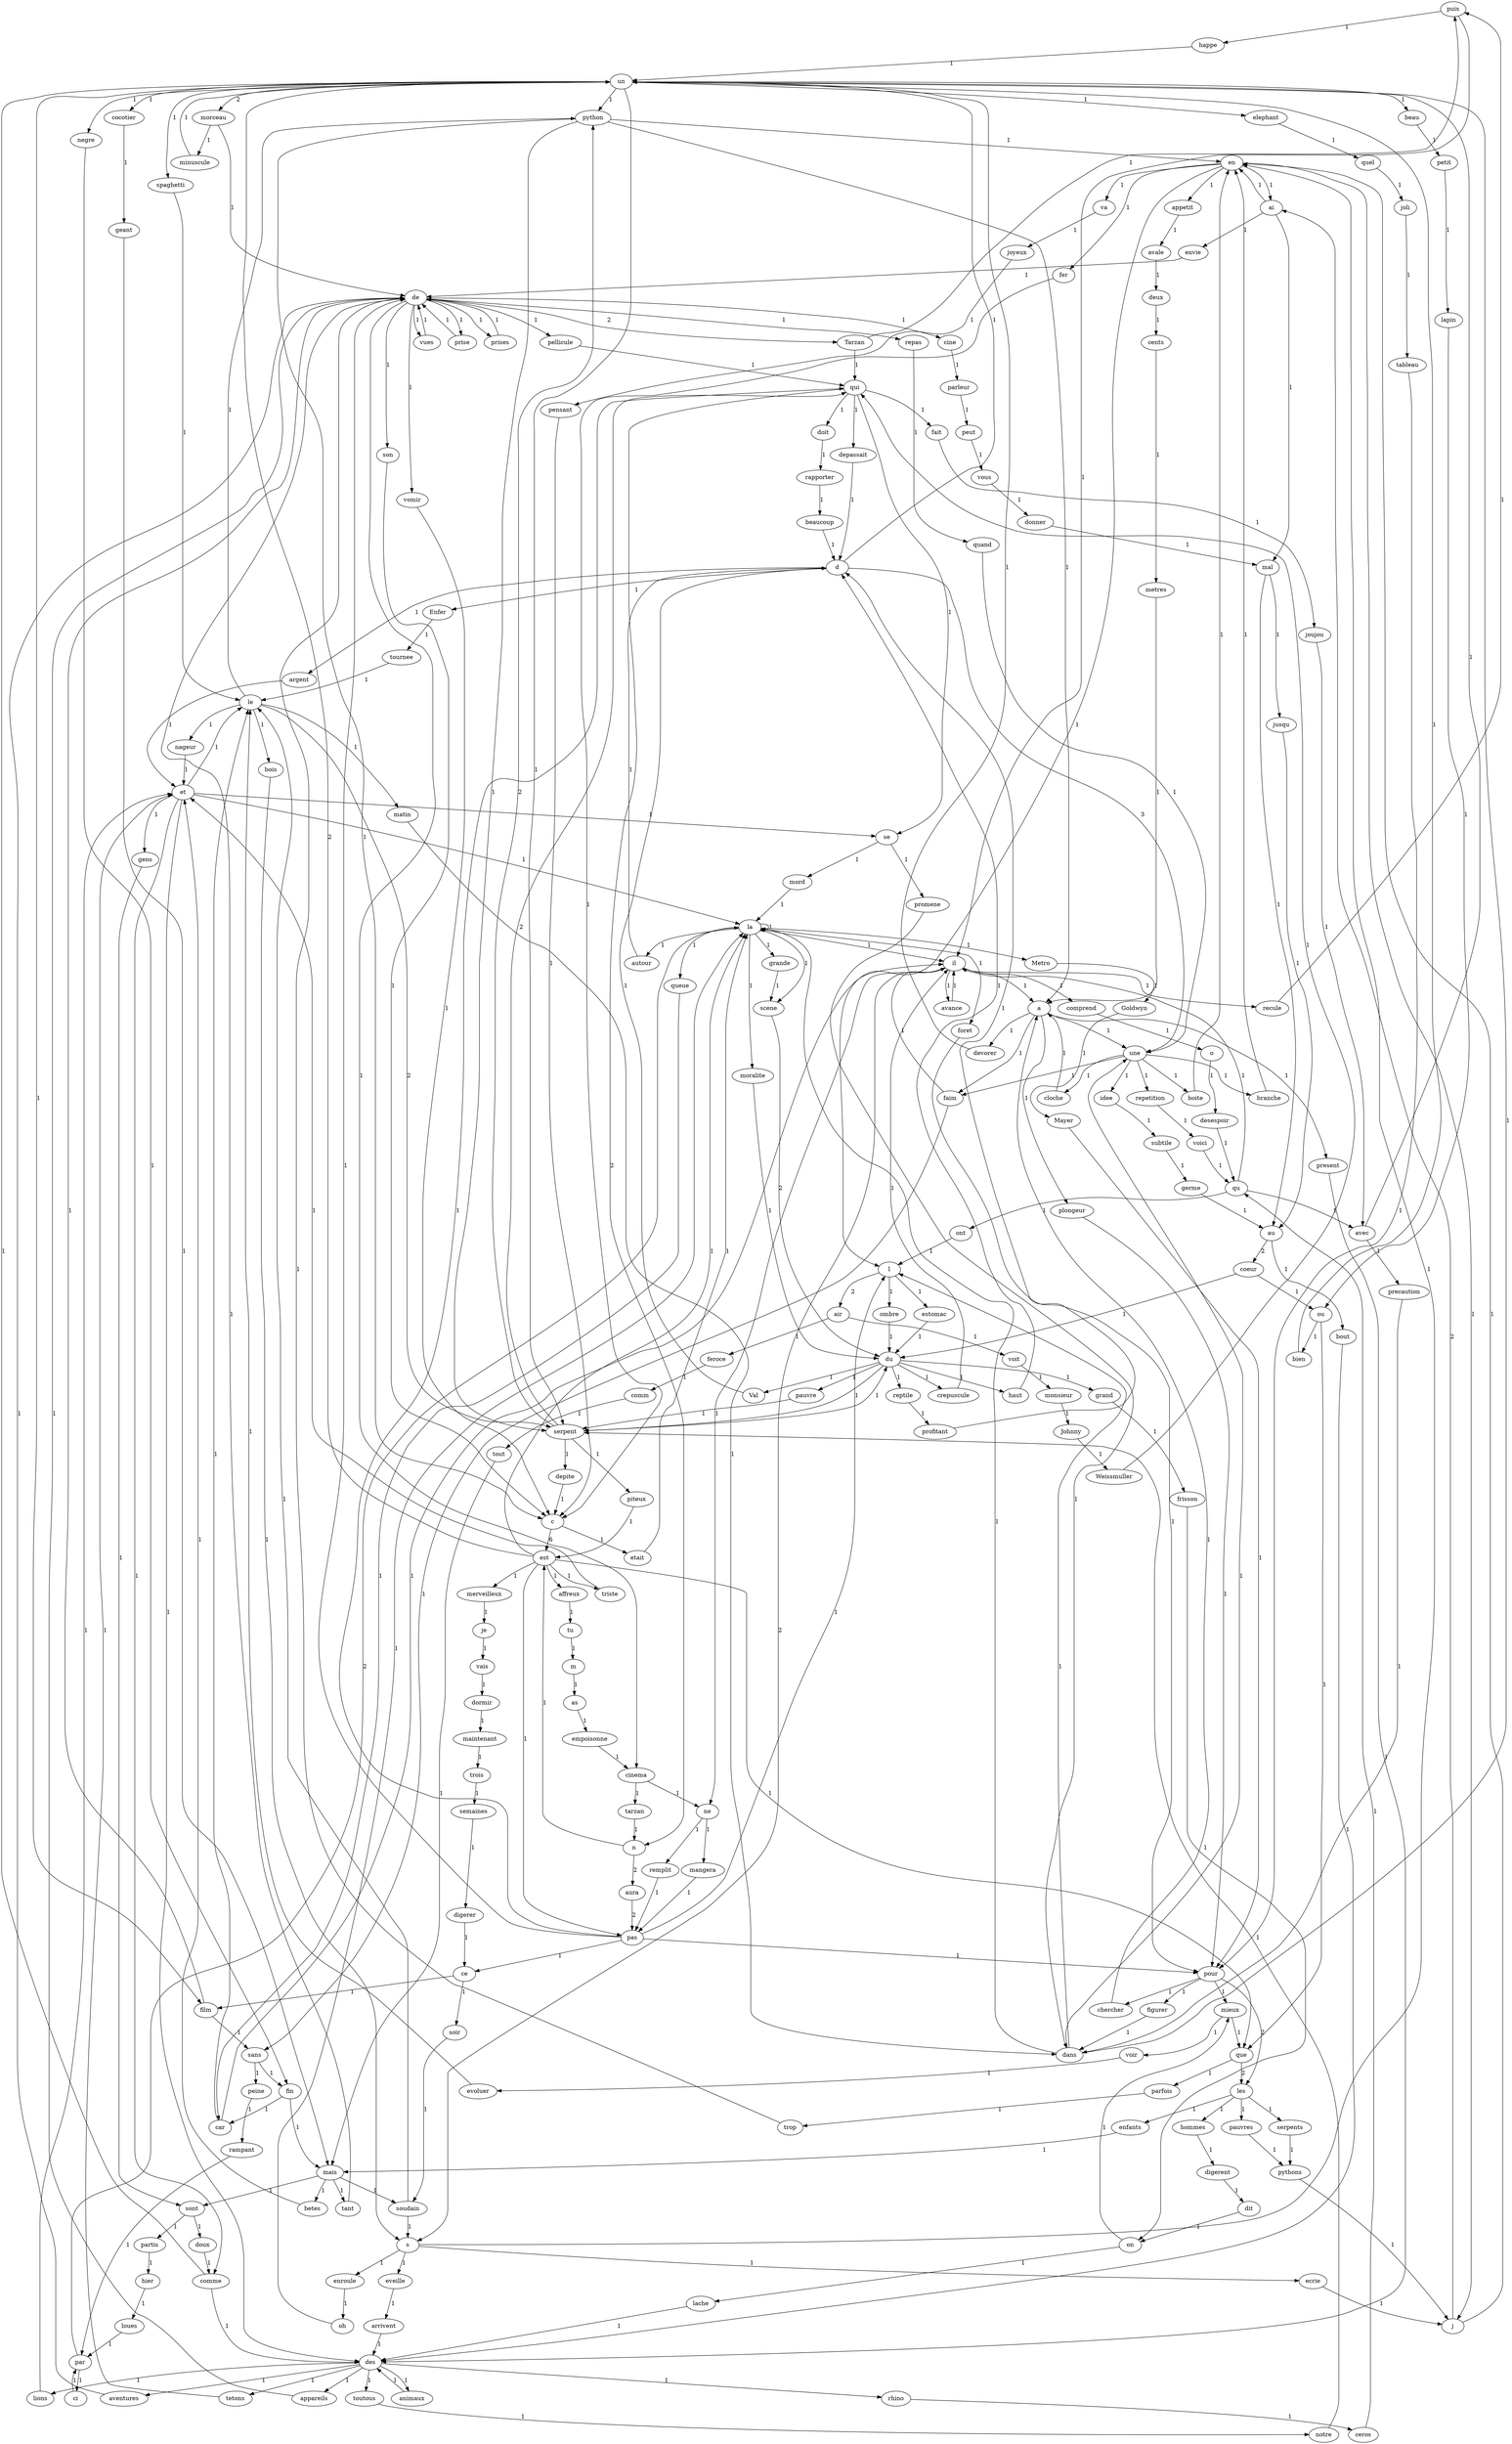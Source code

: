 digraph g {
puis -> happe [label= 1 ];
puis -> il [label= 1 ];
d -> Enfer [label= 1 ];
d -> argent [label= 1 ];
d -> un [label= 1 ];
d -> une [label= 3 ];
ai -> envie [label= 1 ];
ai -> mal [label= 1 ];
ai -> en [label= 1 ];
boite -> en [label= 1 ];
quand -> une [label= 1 ];
o -> desespoir [label= 1 ];
trop -> de [label= 1 ];
sont -> partis [label= 1 ];
sont -> doux [label= 1 ];
etait -> la [label= 1 ];
devorer -> un [label= 1 ];
partis -> hier [label= 1 ];
joujou -> avec [label= 1 ];
python -> c [label= 1 ];
python -> a [label= 1 ];
python -> en [label= 1 ];
python -> serpent [label= 1 ];
qu -> avec [label= 1 ];
qu -> il [label= 1 ];
qu -> ont [label= 1 ];
je -> vais [label= 1 ];
va -> joyeux [label= 1 ];
voit -> monsieur [label= 1 ];
bien -> un [label= 1 ];
Johnny -> Weissmuller [label= 1 ];
avance -> il [label= 1 ];
au -> bout [label= 1 ];
au -> coeur [label= 2 ];
tetons -> et [label= 1 ];
gens -> sont [label= 1 ];
ceros -> qu [label= 1 ];
hommes -> digerent [label= 1 ];
depassait -> d [label= 1 ];
joyeux -> pensant [label= 1 ];
appetit -> avale [label= 1 ];
mangera -> pas [label= 1 ];
vais -> dormir [label= 1 ];
dans -> l [label= 1 ];
dans -> un [label= 1 ];
dans -> la [label= 1 ];
dans -> une [label= 1 ];
tu -> m [label= 1 ];
Metro -> Goldwyn [label= 1 ];
peut -> vous [label= 1 ];
voir -> evoluer [label= 1 ];
rampant -> par [label= 1 ];
mieux -> que [label= 1 ];
mieux -> voir [label= 1 ];
arrivent -> des [label= 1 ];
avec -> precaution [label= 1 ];
avec -> un [label= 1 ];
monsieur -> Johnny [label= 1 ];
le -> bois [label= 1 ];
le -> python [label= 1 ];
le -> matin [label= 1 ];
le -> nageur [label= 1 ];
le -> serpent [label= 2 ];
tant -> de [label= 1 ];
prises -> de [label= 1 ];
deux -> cents [label= 1 ];
en -> l [label= 1 ];
en -> appetit [label= 1 ];
en -> fer [label= 1 ];
en -> j [label= 1 ];
en -> ai [label= 1 ];
en -> va [label= 1 ];
mal -> au [label= 1 ];
mal -> jusqu [label= 1 ];
peine -> rampant [label= 1 ];
profitant -> d [label= 1 ];
un -> film [label= 1 ];
un -> morceau [label= 2 ];
un -> spaghetti [label= 1 ];
un -> python [label= 1 ];
un -> serpent [label= 1 ];
un -> negre [label= 1 ];
un -> elephant [label= 1 ];
un -> beau [label= 1 ];
un -> cocotier [label= 1 ];
present -> des [label= 1 ];
avale -> deux [label= 1 ];
parfois -> trop [label= 1 ];
lache -> des [label= 1 ];
doux -> comme [label= 1 ];
sans -> peine [label= 1 ];
sans -> fin [label= 1 ];
maintenant -> trois [label= 1 ];
digerent -> dit [label= 1 ];
comprend -> o [label= 1 ];
branche -> en [label= 1 ];
animaux -> des [label= 1 ];
bout -> des [label= 1 ];
haut -> d [label= 1 ];
digerer -> ce [label= 1 ];
lapin -> ou [label= 1 ];
comm -> tout [label= 1 ];
on -> mieux [label= 1 ];
on -> lache [label= 1 ];
desespoir -> qu [label= 1 ];
promene -> dans [label= 1 ];
ont -> l [label= 1 ];
notre -> serpent [label= 1 ];
s -> eveille [label= 1 ];
s -> enroule [label= 1 ];
s -> en [label= 1 ];
s -> ecrie [label= 1 ];
Mayer -> pour [label= 1 ];
Goldwyn -> Mayer [label= 1 ];
pensant -> c [label= 1 ];
semaines -> digerer [label= 1 ];
loues -> par [label= 1 ];
quel -> joli [label= 1 ];
germe -> au [label= 1 ];
figurer -> dans [label= 1 ];
feroce -> comm [label= 1 ];
dormir -> maintenant [label= 1 ];
pellicule -> qui [label= 1 ];
pauvre -> serpent [label= 1 ];
du -> crepuscule [label= 1 ];
du -> haut [label= 1 ];
du -> pauvre [label= 1 ];
du -> serpent [label= 1 ];
du -> reptile [label= 1 ];
du -> grand [label= 1 ];
du -> Val [label= 1 ];
m -> as [label= 1 ];
estomac -> du [label= 1 ];
minuscule -> un [label= 1 ];
rhino -> ceros [label= 1 ];
serpent -> depite [label= 1 ];
serpent -> python [label= 2 ];
serpent -> piteux [label= 1 ];
serpent -> du [label= 1 ];
serpent -> qui [label= 2 ];
il -> ne [label= 1 ];
il -> recule [label= 1 ];
il -> s [label= 2 ];
il -> avance [label= 1 ];
il -> a [label= 1 ];
il -> comprend [label= 1 ];
vous -> donner [label= 1 ];
tarzan -> n [label= 1 ];
envie -> de [label= 1 ];
oh -> la [label= 1 ];
ne -> mangera [label= 1 ];
ne -> remplit [label= 1 ];
depite -> c [label= 1 ];
Val -> d [label= 1 ];
cinema -> tarzan [label= 1 ];
cinema -> ne [label= 1 ];
ombre -> du [label= 1 ];
Weissmuller -> qui [label= 1 ];
bois -> s [label= 1 ];
cents -> metres [label= 1 ];
tableau -> pour [label= 1 ];
la -> foret [label= 1 ];
la -> Metro [label= 1 ];
la -> queue [label= 1 ];
la -> scene [label= 1 ];
la -> autour [label= 1 ];
la -> moralite [label= 1 ];
la -> la [label= 1 ];
la -> il [label= 1 ];
la -> grande [label= 1 ];
joli -> tableau [label= 1 ];
triste -> et [label= 1 ];
subtile -> germe [label= 1 ];
enfants -> mais [label= 1 ];
elephant -> quel [label= 1 ];
toutous -> notre [label= 1 ];
pauvres -> pythons [label= 1 ];
nageur -> et [label= 1 ];
c -> est [label= 6 ];
c -> etait [label= 1 ];
soudain -> le [label= 1 ];
soudain -> s [label= 1 ];
plongeur -> pour [label= 1 ];
reptile -> profitant [label= 1 ];
qui -> depassait [label= 1 ];
qui -> se [label= 1 ];
qui -> n [label= 2 ];
qui -> fait [label= 1 ];
qui -> doit [label= 1 ];
fer -> c [label= 1 ];
foret -> pour [label= 1 ];
crepuscule -> il [label= 1 ];
et -> le [label= 1 ];
et -> se [label= 1 ];
et -> la [label= 1 ];
et -> des [label= 1 ];
et -> gens [label= 1 ];
et -> comme [label= 1 ];
scene -> du [label= 2 ];
fin -> mais [label= 1 ];
fin -> car [label= 1 ];
beaucoup -> d [label= 1 ];
une -> boite [label= 1 ];
une -> branche [label= 1 ];
une -> repetition [label= 1 ];
une -> cloche [label= 1 ];
une -> faim [label= 1 ];
une -> idee [label= 1 ];
l -> air [label= 2 ];
l -> estomac [label= 1 ];
l -> ombre [label= 1 ];
precaution -> dans [label= 1 ];
remplit -> pas [label= 1 ];
n -> aura [label= 2 ];
n -> est [label= 1 ];
frisson -> on [label= 1 ];
tout -> mais [label= 1 ];
se -> promene [label= 1 ];
se -> mord [label= 1 ];
parleur -> peut [label= 1 ];
est -> que [label= 1 ];
est -> triste [label= 1 ];
est -> merveilleux [label= 1 ];
est -> pas [label= 1 ];
est -> affreux [label= 1 ];
est -> un [label= 2 ];
est -> la [label= 1 ];
evoluer -> le [label= 1 ];
ou -> que [label= 1 ];
ou -> bien [label= 1 ];
ce -> film [label= 1 ];
ce -> soir [label= 1 ];
dit -> on [label= 1 ];
hier -> loues [label= 1 ];
que -> parfois [label= 1 ];
que -> les [label= 2 ];
cine -> parleur [label= 1 ];
soir -> soudain [label= 1 ];
affreux -> tu [label= 1 ];
piteux -> est [label= 1 ];
enroule -> oh [label= 1 ];
film -> de [label= 1 ];
film -> sans [label= 1 ];
petit -> lapin [label= 1 ];
spaghetti -> le [label= 1 ];
pour -> mieux [label= 1 ];
pour -> chercher [label= 1 ];
pour -> les [label= 2 ];
pour -> figurer [label= 1 ];
idee -> subtile [label= 1 ];
son -> c [label= 1 ];
pythons -> j [label= 1 ];
aventures -> de [label= 1 ];
comme -> des [label= 1 ];
comme -> un [label= 1 ];
morceau -> de [label= 1 ];
morceau -> minuscule [label= 1 ];
metres -> a [label= 1 ];
j -> en [label= 1 ];
j -> ai [label= 2 ];
negre -> fin [label= 1 ];
happe -> un [label= 1 ];
vues -> de [label= 1 ];
appareils -> de [label= 1 ];
recule -> puis [label= 1 ];
cocotier -> geant [label= 1 ];
trois -> semaines [label= 1 ];
betes -> et [label= 1 ];
rapporter -> beaucoup [label= 1 ];
tournee -> le [label= 1 ];
jusqu -> au [label= 1 ];
fait -> joujou [label= 1 ];
air -> voit [label= 1 ];
air -> feroce [label= 1 ];
cloche -> a [label= 1 ];
Enfer -> tournee [label= 1 ];
chercher -> a [label= 1 ];
ecrie -> j [label= 1 ];
merveilleux -> je [label= 1 ];
lions -> et [label= 1 ];
aura -> pas [label= 2 ];
repetition -> voici [label= 1 ];
repas -> quand [label= 1 ];
doit -> rapporter [label= 1 ];
eveille -> arrivent [label= 1 ];
les -> pauvres [label= 1 ];
les -> hommes [label= 1 ];
les -> serpents [label= 1 ];
les -> enfants [label= 1 ];
voici -> qu [label= 1 ];
donner -> mal [label= 1 ];
vomir -> c [label= 1 ];
pas -> l [label= 1 ];
pas -> pour [label= 1 ];
pas -> de [label= 1 ];
pas -> ce [label= 1 ];
pas -> qui [label= 1 ];
coeur -> ou [label= 1 ];
coeur -> du [label= 1 ];
des -> animaux [label= 1 ];
des -> aventures [label= 1 ];
des -> rhino [label= 1 ];
des -> lions [label= 1 ];
des -> toutous [label= 1 ];
des -> tetons [label= 1 ];
des -> appareils [label= 1 ];
queue -> car [label= 1 ];
autour -> d [label= 1 ];
serpents -> pythons [label= 1 ];
a -> present [label= 1 ];
a -> une [label= 1 ];
a -> plongeur [label= 1 ];
a -> faim [label= 1 ];
a -> devorer [label= 1 ];
par -> ci [label= 1 ];
par -> la [label= 2 ];
as -> empoisonne [label= 1 ];
mais -> sont [label= 1 ];
mais -> tant [label= 1 ];
mais -> soudain [label= 1 ];
mais -> betes [label= 1 ];
grande -> scene [label= 1 ];
moralite -> du [label= 1 ];
argent -> et [label= 1 ];
empoisonne -> cinema [label= 1 ];
prise -> de [label= 1 ];
ci -> par [label= 1 ];
car -> le [label= 1 ];
car -> il [label= 1 ];
de -> repas [label= 1 ];
de -> vomir [label= 1 ];
de -> prises [label= 1 ];
de -> Tarzan [label= 2 ];
de -> cinema [label= 1 ];
de -> son [label= 1 ];
de -> prise [label= 1 ];
de -> cine [label= 1 ];
de -> vues [label= 1 ];
de -> pellicule [label= 1 ];
Tarzan -> puis [label= 1 ];
Tarzan -> qui [label= 1 ];
mord -> la [label= 1 ];
faim -> il [label= 1 ];
faim -> sans [label= 1 ];
matin -> dans [label= 1 ];
beau -> petit [label= 1 ];
geant -> mais [label= 1 ];
grand -> frisson [label= 1 ];
}
